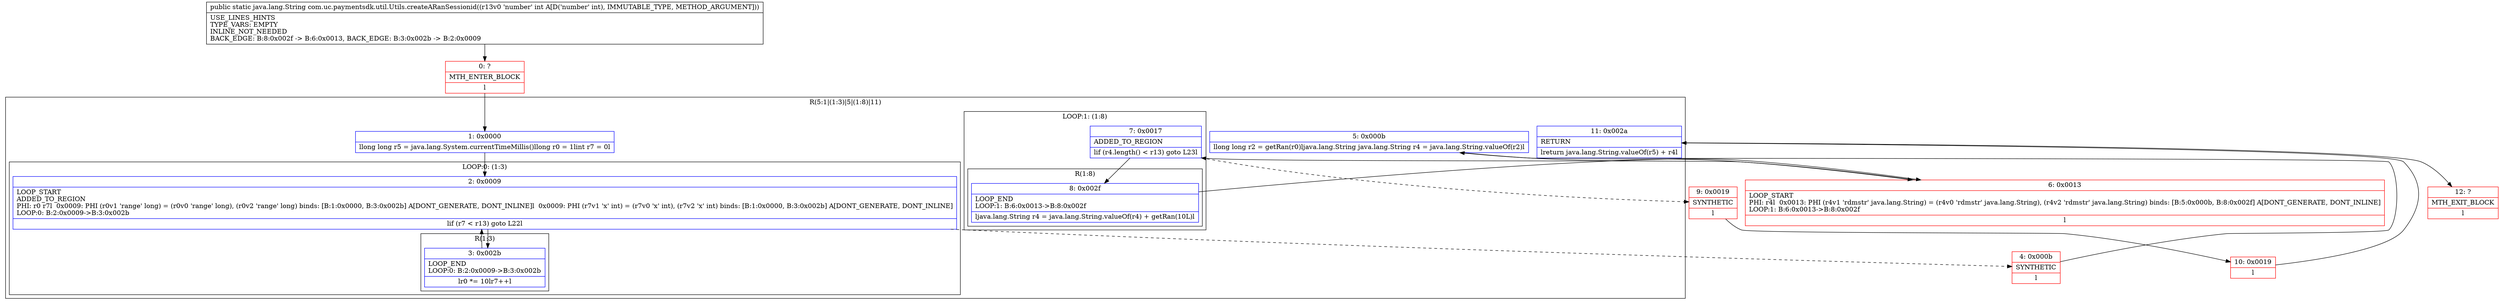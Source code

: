 digraph "CFG forcom.uc.paymentsdk.util.Utils.createARanSessionid(I)Ljava\/lang\/String;" {
subgraph cluster_Region_2101169658 {
label = "R(5:1|(1:3)|5|(1:8)|11)";
node [shape=record,color=blue];
Node_1 [shape=record,label="{1\:\ 0x0000|llong long r5 = java.lang.System.currentTimeMillis()llong r0 = 1lint r7 = 0l}"];
subgraph cluster_LoopRegion_118795473 {
label = "LOOP:0: (1:3)";
node [shape=record,color=blue];
Node_2 [shape=record,label="{2\:\ 0x0009|LOOP_START\lADDED_TO_REGION\lPHI: r0 r7l  0x0009: PHI (r0v1 'range' long) = (r0v0 'range' long), (r0v2 'range' long) binds: [B:1:0x0000, B:3:0x002b] A[DONT_GENERATE, DONT_INLINE]l  0x0009: PHI (r7v1 'x' int) = (r7v0 'x' int), (r7v2 'x' int) binds: [B:1:0x0000, B:3:0x002b] A[DONT_GENERATE, DONT_INLINE]\lLOOP:0: B:2:0x0009\-\>B:3:0x002b\l|lif (r7 \< r13) goto L22l}"];
subgraph cluster_Region_250710337 {
label = "R(1:3)";
node [shape=record,color=blue];
Node_3 [shape=record,label="{3\:\ 0x002b|LOOP_END\lLOOP:0: B:2:0x0009\-\>B:3:0x002b\l|lr0 *= 10lr7++l}"];
}
}
Node_5 [shape=record,label="{5\:\ 0x000b|llong long r2 = getRan(r0)ljava.lang.String java.lang.String r4 = java.lang.String.valueOf(r2)l}"];
subgraph cluster_LoopRegion_1426431785 {
label = "LOOP:1: (1:8)";
node [shape=record,color=blue];
Node_7 [shape=record,label="{7\:\ 0x0017|ADDED_TO_REGION\l|lif (r4.length() \< r13) goto L23l}"];
subgraph cluster_Region_1111508998 {
label = "R(1:8)";
node [shape=record,color=blue];
Node_8 [shape=record,label="{8\:\ 0x002f|LOOP_END\lLOOP:1: B:6:0x0013\-\>B:8:0x002f\l|ljava.lang.String r4 = java.lang.String.valueOf(r4) + getRan(10L)l}"];
}
}
Node_11 [shape=record,label="{11\:\ 0x002a|RETURN\l|lreturn java.lang.String.valueOf(r5) + r4l}"];
}
Node_0 [shape=record,color=red,label="{0\:\ ?|MTH_ENTER_BLOCK\l|l}"];
Node_4 [shape=record,color=red,label="{4\:\ 0x000b|SYNTHETIC\l|l}"];
Node_6 [shape=record,color=red,label="{6\:\ 0x0013|LOOP_START\lPHI: r4l  0x0013: PHI (r4v1 'rdmstr' java.lang.String) = (r4v0 'rdmstr' java.lang.String), (r4v2 'rdmstr' java.lang.String) binds: [B:5:0x000b, B:8:0x002f] A[DONT_GENERATE, DONT_INLINE]\lLOOP:1: B:6:0x0013\-\>B:8:0x002f\l|l}"];
Node_9 [shape=record,color=red,label="{9\:\ 0x0019|SYNTHETIC\l|l}"];
Node_10 [shape=record,color=red,label="{10\:\ 0x0019|l}"];
Node_12 [shape=record,color=red,label="{12\:\ ?|MTH_EXIT_BLOCK\l|l}"];
MethodNode[shape=record,label="{public static java.lang.String com.uc.paymentsdk.util.Utils.createARanSessionid((r13v0 'number' int A[D('number' int), IMMUTABLE_TYPE, METHOD_ARGUMENT]))  | USE_LINES_HINTS\lTYPE_VARS: EMPTY\lINLINE_NOT_NEEDED\lBACK_EDGE: B:8:0x002f \-\> B:6:0x0013, BACK_EDGE: B:3:0x002b \-\> B:2:0x0009\l}"];
MethodNode -> Node_0;
Node_1 -> Node_2;
Node_2 -> Node_3;
Node_2 -> Node_4[style=dashed];
Node_3 -> Node_2;
Node_5 -> Node_6;
Node_7 -> Node_8;
Node_7 -> Node_9[style=dashed];
Node_8 -> Node_6;
Node_11 -> Node_12;
Node_0 -> Node_1;
Node_4 -> Node_5;
Node_6 -> Node_7;
Node_9 -> Node_10;
Node_10 -> Node_11;
}

